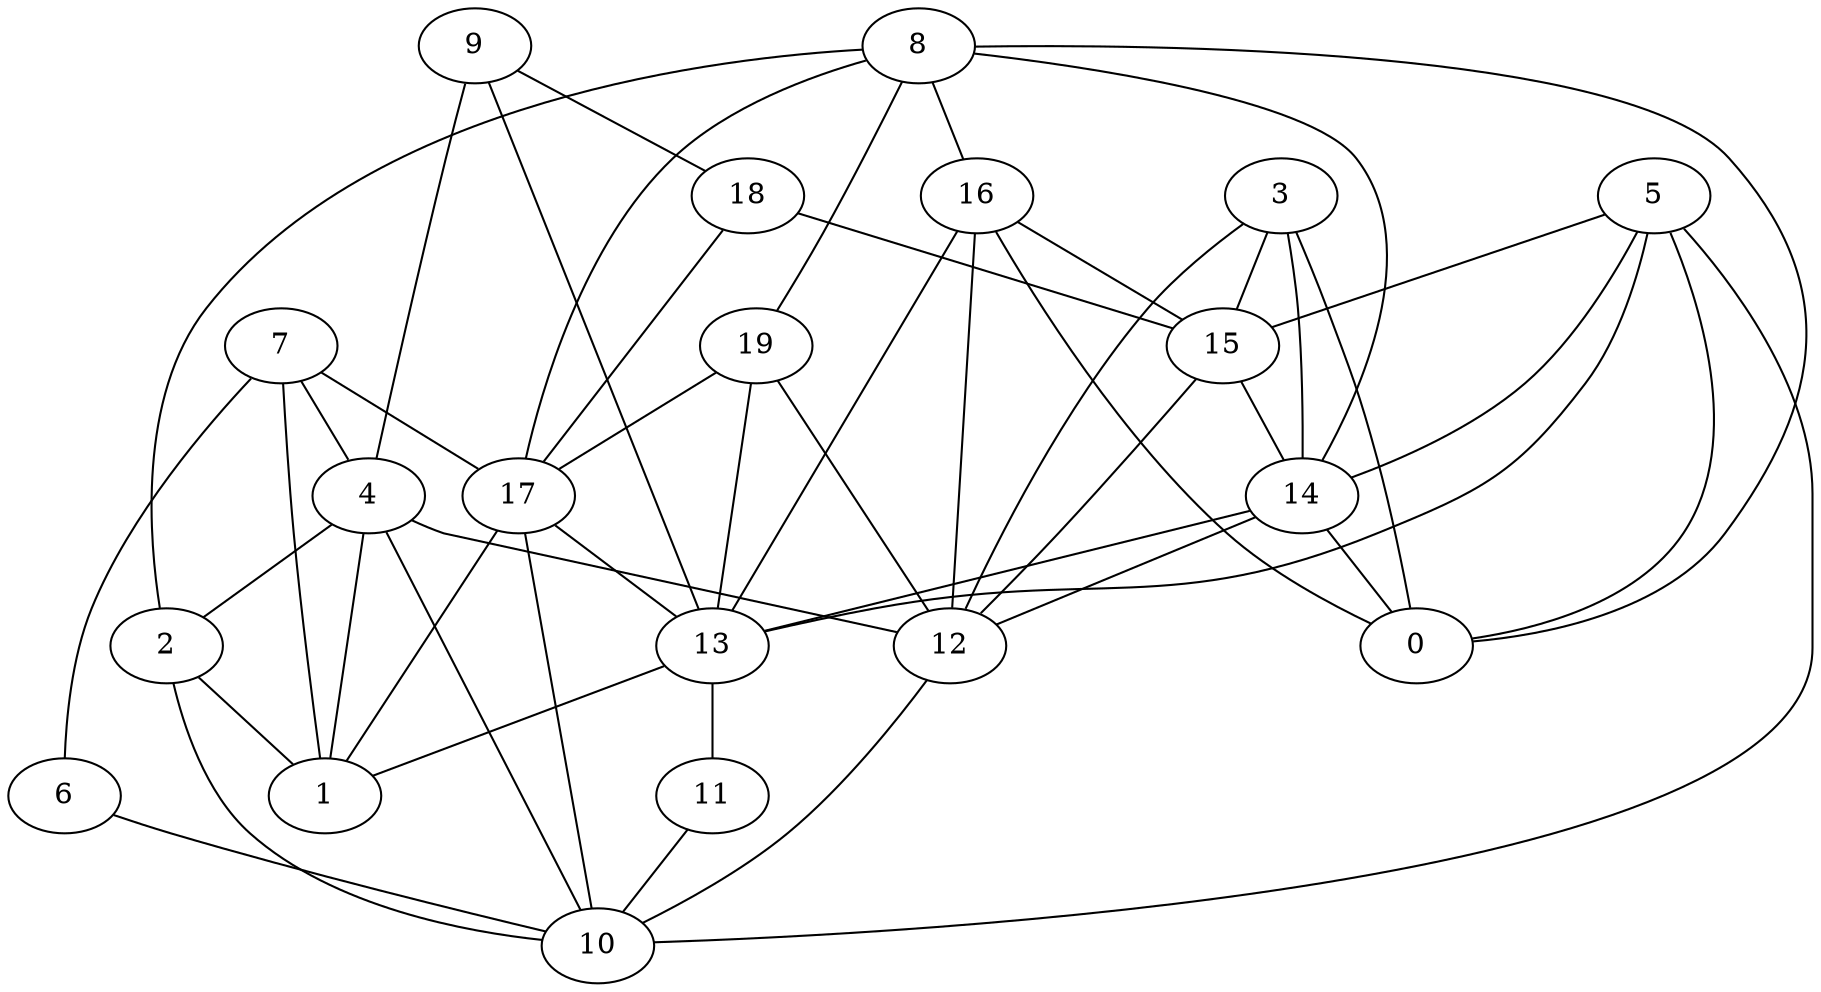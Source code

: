 digraph GG_graph {

subgraph G_graph {
edge [color = black]
"2" -> "10" [dir = none]
"17" -> "10" [dir = none]
"7" -> "1" [dir = none]
"18" -> "17" [dir = none]
"14" -> "13" [dir = none]
"16" -> "15" [dir = none]
"3" -> "12" [dir = none]
"3" -> "14" [dir = none]
"5" -> "0" [dir = none]
"5" -> "14" [dir = none]
"12" -> "10" [dir = none]
"4" -> "12" [dir = none]
"15" -> "14" [dir = none]
"13" -> "11" [dir = none]
"13" -> "1" [dir = none]
"9" -> "4" [dir = none]
"8" -> "19" [dir = none]
"19" -> "12" [dir = none]
"6" -> "10" [dir = none]
"8" -> "2" [dir = none]
"14" -> "12" [dir = none]
"16" -> "13" [dir = none]
"11" -> "10" [dir = none]
"5" -> "10" [dir = none]
"17" -> "13" [dir = none]
"8" -> "16" [dir = none]
"2" -> "1" [dir = none]
"9" -> "13" [dir = none]
"14" -> "0" [dir = none]
"8" -> "0" [dir = none]
"7" -> "4" [dir = none]
"17" -> "1" [dir = none]
"3" -> "0" [dir = none]
"8" -> "14" [dir = none]
"4" -> "1" [dir = none]
"7" -> "6" [dir = none]
"3" -> "15" [dir = none]
"9" -> "18" [dir = none]
"16" -> "12" [dir = none]
"7" -> "17" [dir = none]
"19" -> "13" [dir = none]
"8" -> "17" [dir = none]
"4" -> "10" [dir = none]
"16" -> "0" [dir = none]
"15" -> "12" [dir = none]
"5" -> "15" [dir = none]
"4" -> "2" [dir = none]
"5" -> "13" [dir = none]
"18" -> "15" [dir = none]
"19" -> "17" [dir = none]
}

}
